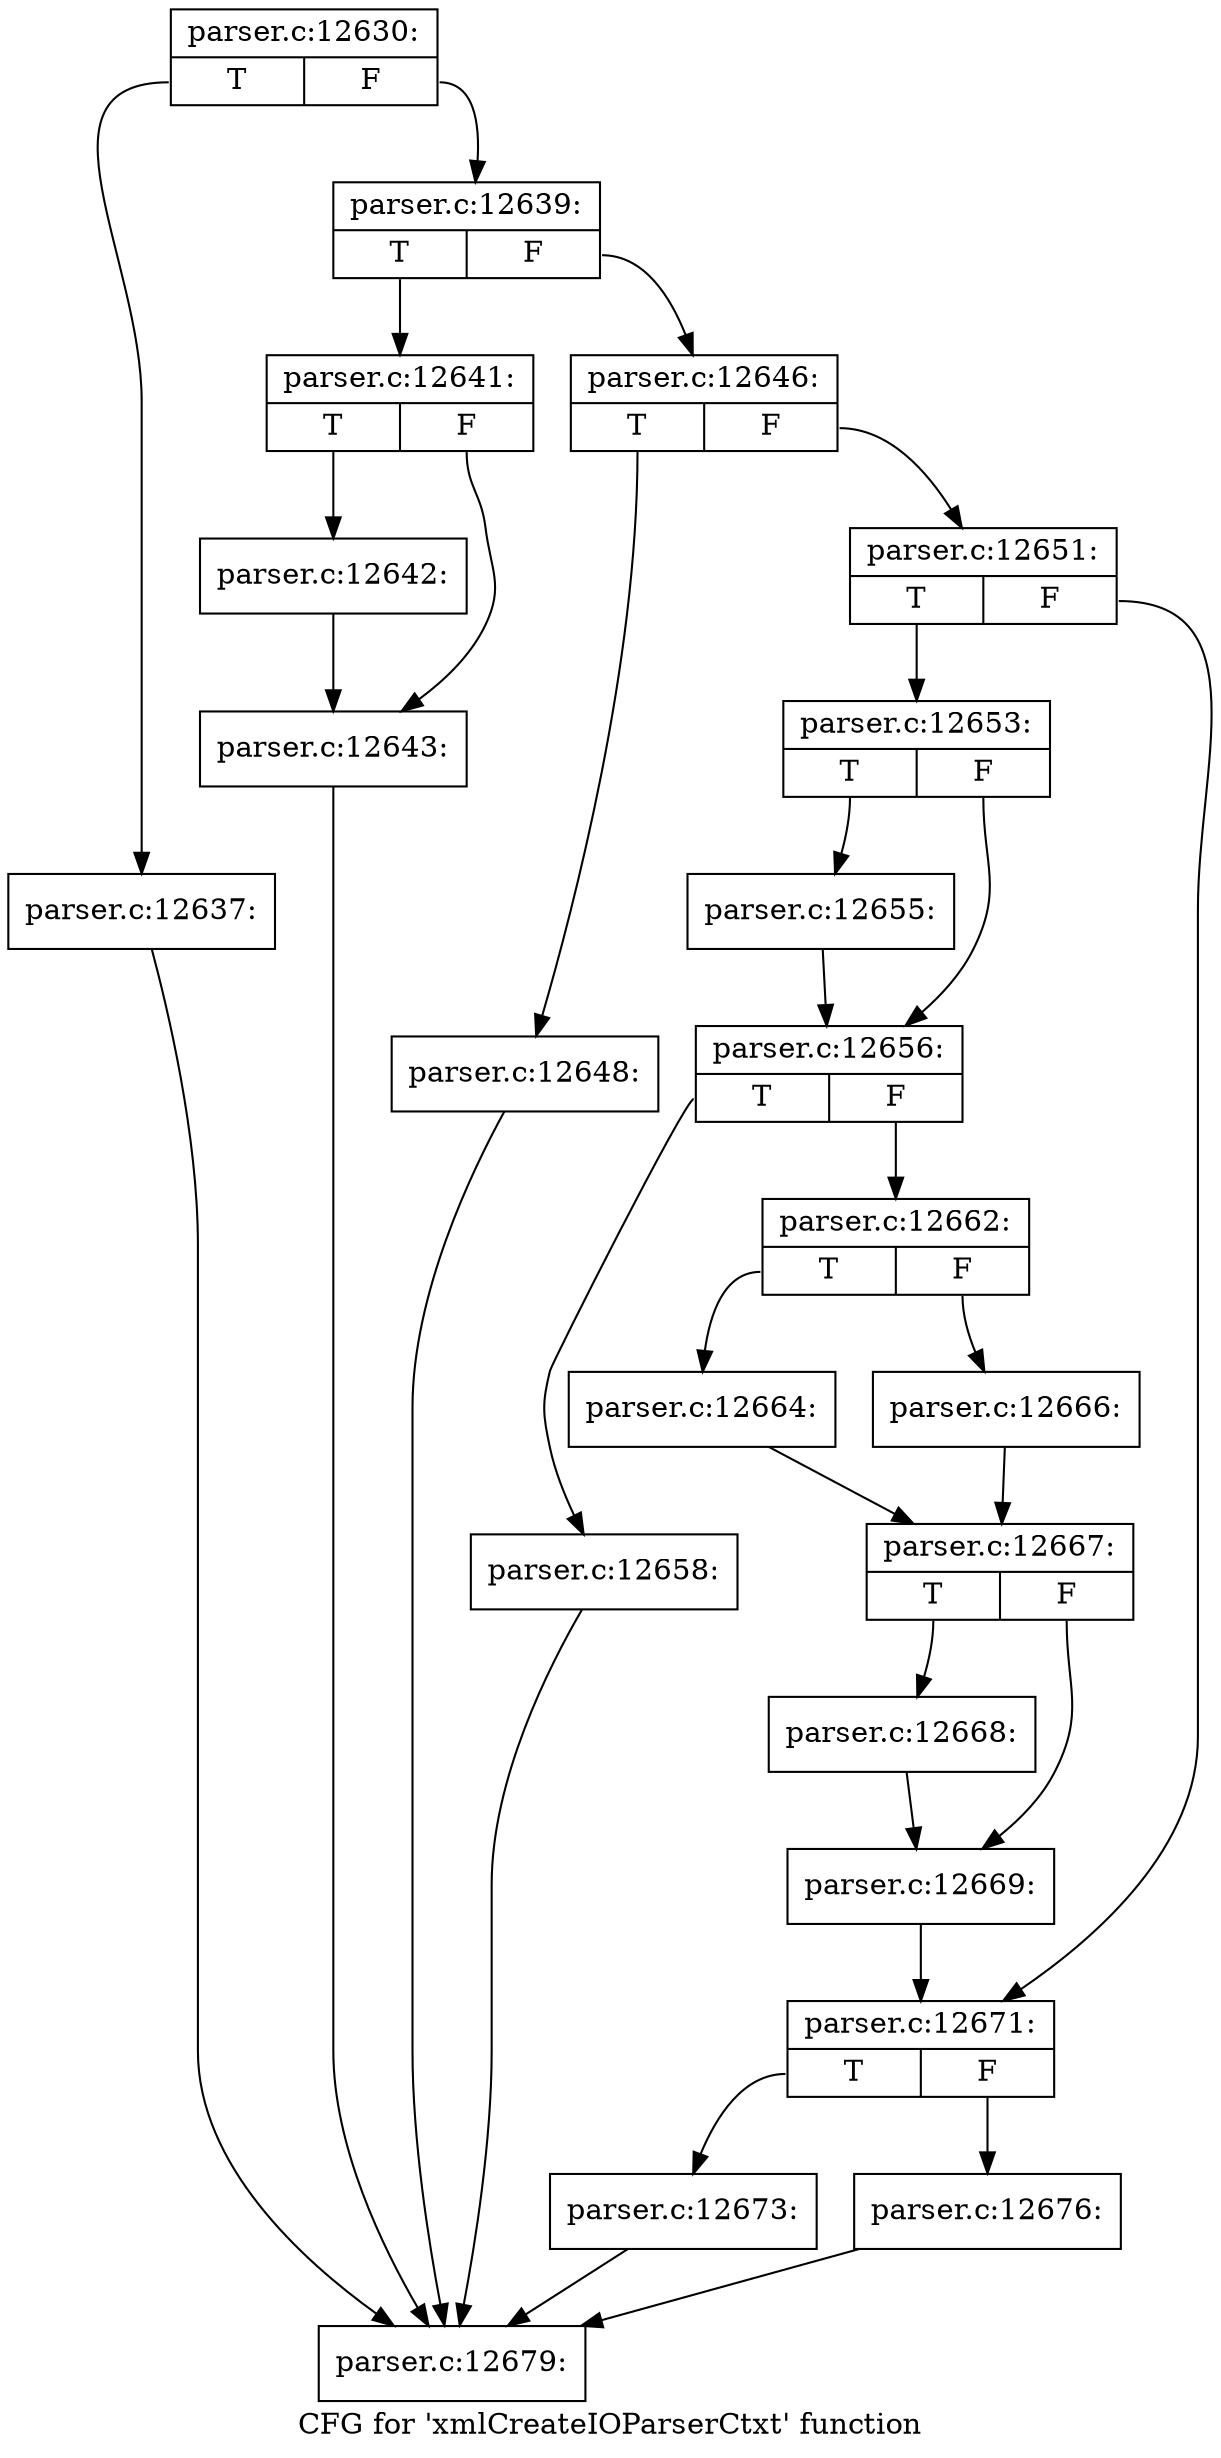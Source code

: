 digraph "CFG for 'xmlCreateIOParserCtxt' function" {
	label="CFG for 'xmlCreateIOParserCtxt' function";

	Node0x44f06d0 [shape=record,label="{parser.c:12630:|{<s0>T|<s1>F}}"];
	Node0x44f06d0:s0 -> Node0x44f28c0;
	Node0x44f06d0:s1 -> Node0x4916ad0;
	Node0x44f28c0 [shape=record,label="{parser.c:12637:}"];
	Node0x44f28c0 -> Node0x44f0bd0;
	Node0x4916ad0 [shape=record,label="{parser.c:12639:|{<s0>T|<s1>F}}"];
	Node0x4916ad0:s0 -> Node0x44edab0;
	Node0x4916ad0:s1 -> Node0x44edde0;
	Node0x44edab0 [shape=record,label="{parser.c:12641:|{<s0>T|<s1>F}}"];
	Node0x44edab0:s0 -> Node0x44edd90;
	Node0x44edab0:s1 -> Node0x44ee210;
	Node0x44edd90 [shape=record,label="{parser.c:12642:}"];
	Node0x44edd90 -> Node0x44ee210;
	Node0x44ee210 [shape=record,label="{parser.c:12643:}"];
	Node0x44ee210 -> Node0x44f0bd0;
	Node0x44edde0 [shape=record,label="{parser.c:12646:|{<s0>T|<s1>F}}"];
	Node0x44edde0:s0 -> Node0x44ee890;
	Node0x44edde0:s1 -> Node0x44ee8e0;
	Node0x44ee890 [shape=record,label="{parser.c:12648:}"];
	Node0x44ee890 -> Node0x44f0bd0;
	Node0x44ee8e0 [shape=record,label="{parser.c:12651:|{<s0>T|<s1>F}}"];
	Node0x44ee8e0:s0 -> Node0x44eef50;
	Node0x44ee8e0:s1 -> Node0x44eefa0;
	Node0x44eef50 [shape=record,label="{parser.c:12653:|{<s0>T|<s1>F}}"];
	Node0x44eef50:s0 -> Node0x44ef2e0;
	Node0x44eef50:s1 -> Node0x44ef330;
	Node0x44ef2e0 [shape=record,label="{parser.c:12655:}"];
	Node0x44ef2e0 -> Node0x44ef330;
	Node0x44ef330 [shape=record,label="{parser.c:12656:|{<s0>T|<s1>F}}"];
	Node0x44ef330:s0 -> Node0x44effa0;
	Node0x44ef330:s1 -> Node0x44efff0;
	Node0x44effa0 [shape=record,label="{parser.c:12658:}"];
	Node0x44effa0 -> Node0x44f0bd0;
	Node0x44efff0 [shape=record,label="{parser.c:12662:|{<s0>T|<s1>F}}"];
	Node0x44efff0:s0 -> Node0x492d900;
	Node0x44efff0:s1 -> Node0x492d9a0;
	Node0x492d900 [shape=record,label="{parser.c:12664:}"];
	Node0x492d900 -> Node0x492d950;
	Node0x492d9a0 [shape=record,label="{parser.c:12666:}"];
	Node0x492d9a0 -> Node0x492d950;
	Node0x492d950 [shape=record,label="{parser.c:12667:|{<s0>T|<s1>F}}"];
	Node0x492d950:s0 -> Node0x492e0f0;
	Node0x492d950:s1 -> Node0x492e750;
	Node0x492e0f0 [shape=record,label="{parser.c:12668:}"];
	Node0x492e0f0 -> Node0x492e750;
	Node0x492e750 [shape=record,label="{parser.c:12669:}"];
	Node0x492e750 -> Node0x44eefa0;
	Node0x44eefa0 [shape=record,label="{parser.c:12671:|{<s0>T|<s1>F}}"];
	Node0x44eefa0:s0 -> Node0x492f420;
	Node0x44eefa0:s1 -> Node0x492f840;
	Node0x492f420 [shape=record,label="{parser.c:12673:}"];
	Node0x492f420 -> Node0x44f0bd0;
	Node0x492f840 [shape=record,label="{parser.c:12676:}"];
	Node0x492f840 -> Node0x44f0bd0;
	Node0x44f0bd0 [shape=record,label="{parser.c:12679:}"];
}
